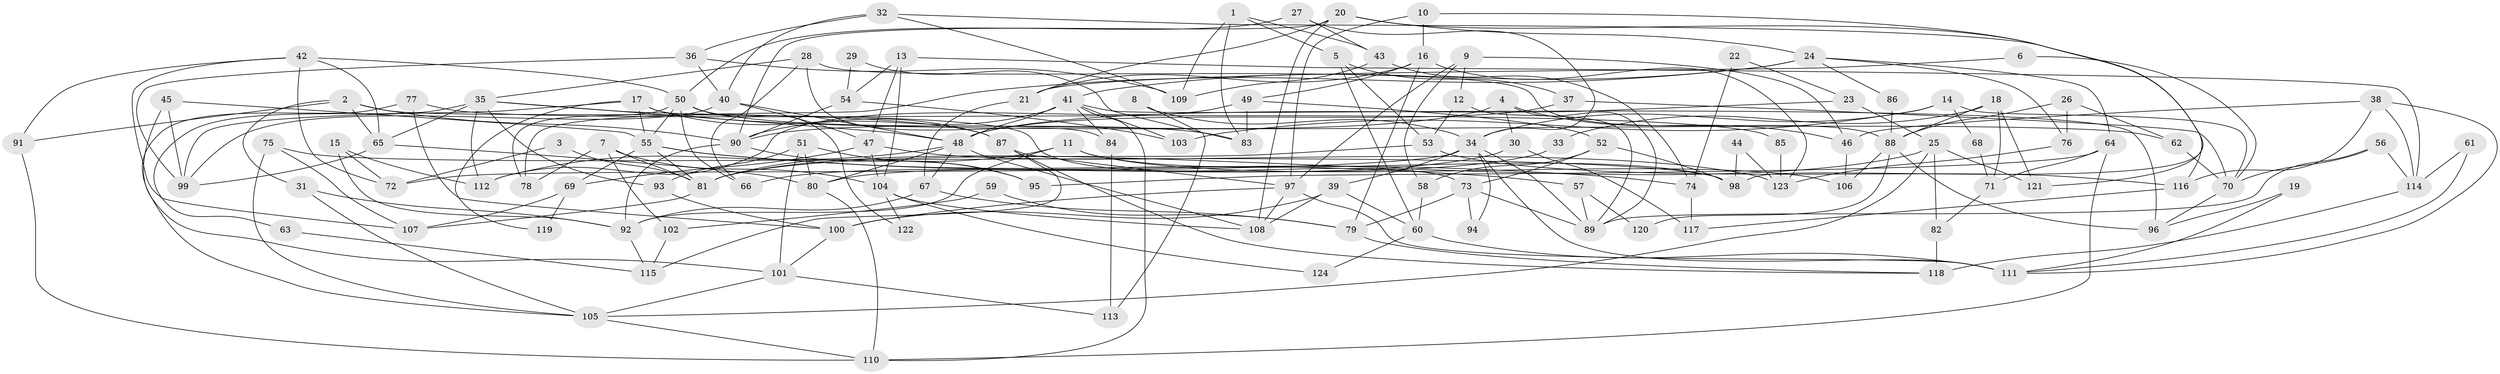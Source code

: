 // Generated by graph-tools (version 1.1) at 2025/02/03/09/25 03:02:09]
// undirected, 124 vertices, 248 edges
graph export_dot {
graph [start="1"]
  node [color=gray90,style=filled];
  1;
  2;
  3;
  4;
  5;
  6;
  7;
  8;
  9;
  10;
  11;
  12;
  13;
  14;
  15;
  16;
  17;
  18;
  19;
  20;
  21;
  22;
  23;
  24;
  25;
  26;
  27;
  28;
  29;
  30;
  31;
  32;
  33;
  34;
  35;
  36;
  37;
  38;
  39;
  40;
  41;
  42;
  43;
  44;
  45;
  46;
  47;
  48;
  49;
  50;
  51;
  52;
  53;
  54;
  55;
  56;
  57;
  58;
  59;
  60;
  61;
  62;
  63;
  64;
  65;
  66;
  67;
  68;
  69;
  70;
  71;
  72;
  73;
  74;
  75;
  76;
  77;
  78;
  79;
  80;
  81;
  82;
  83;
  84;
  85;
  86;
  87;
  88;
  89;
  90;
  91;
  92;
  93;
  94;
  95;
  96;
  97;
  98;
  99;
  100;
  101;
  102;
  103;
  104;
  105;
  106;
  107;
  108;
  109;
  110;
  111;
  112;
  113;
  114;
  115;
  116;
  117;
  118;
  119;
  120;
  121;
  122;
  123;
  124;
  1 -- 43;
  1 -- 83;
  1 -- 5;
  1 -- 109;
  2 -- 65;
  2 -- 90;
  2 -- 31;
  2 -- 73;
  2 -- 91;
  3 -- 81;
  3 -- 72;
  4 -- 90;
  4 -- 89;
  4 -- 30;
  4 -- 46;
  5 -- 53;
  5 -- 37;
  5 -- 60;
  6 -- 70;
  6 -- 21;
  7 -- 78;
  7 -- 81;
  7 -- 102;
  7 -- 104;
  8 -- 113;
  8 -- 34;
  9 -- 58;
  9 -- 46;
  9 -- 12;
  9 -- 97;
  10 -- 97;
  10 -- 16;
  10 -- 98;
  11 -- 81;
  11 -- 98;
  11 -- 92;
  11 -- 106;
  12 -- 53;
  12 -- 89;
  13 -- 47;
  13 -- 104;
  13 -- 54;
  13 -- 114;
  14 -- 34;
  14 -- 103;
  14 -- 68;
  14 -- 70;
  15 -- 92;
  15 -- 112;
  15 -- 72;
  16 -- 79;
  16 -- 21;
  16 -- 49;
  16 -- 123;
  17 -- 99;
  17 -- 55;
  17 -- 62;
  17 -- 87;
  17 -- 119;
  18 -- 88;
  18 -- 121;
  18 -- 33;
  18 -- 71;
  19 -- 111;
  19 -- 96;
  20 -- 108;
  20 -- 24;
  20 -- 21;
  20 -- 90;
  20 -- 121;
  21 -- 67;
  22 -- 74;
  22 -- 23;
  23 -- 25;
  23 -- 48;
  24 -- 76;
  24 -- 64;
  24 -- 41;
  24 -- 78;
  24 -- 86;
  25 -- 105;
  25 -- 82;
  25 -- 81;
  25 -- 121;
  26 -- 62;
  26 -- 88;
  26 -- 76;
  27 -- 50;
  27 -- 34;
  27 -- 43;
  28 -- 88;
  28 -- 35;
  28 -- 66;
  28 -- 84;
  29 -- 83;
  29 -- 54;
  30 -- 117;
  30 -- 66;
  31 -- 105;
  31 -- 92;
  32 -- 109;
  32 -- 36;
  32 -- 40;
  32 -- 116;
  33 -- 80;
  34 -- 39;
  34 -- 89;
  34 -- 72;
  34 -- 94;
  34 -- 111;
  35 -- 65;
  35 -- 87;
  35 -- 48;
  35 -- 63;
  35 -- 93;
  35 -- 112;
  36 -- 40;
  36 -- 99;
  36 -- 109;
  37 -- 48;
  37 -- 70;
  38 -- 111;
  38 -- 114;
  38 -- 46;
  38 -- 116;
  39 -- 60;
  39 -- 108;
  39 -- 100;
  40 -- 48;
  40 -- 47;
  40 -- 99;
  41 -- 90;
  41 -- 48;
  41 -- 84;
  41 -- 96;
  41 -- 103;
  41 -- 110;
  42 -- 65;
  42 -- 72;
  42 -- 50;
  42 -- 91;
  42 -- 107;
  43 -- 109;
  43 -- 74;
  44 -- 98;
  44 -- 123;
  45 -- 101;
  45 -- 55;
  45 -- 99;
  46 -- 106;
  47 -- 104;
  47 -- 69;
  47 -- 123;
  48 -- 67;
  48 -- 80;
  48 -- 108;
  48 -- 112;
  49 -- 112;
  49 -- 52;
  49 -- 83;
  50 -- 66;
  50 -- 55;
  50 -- 78;
  50 -- 83;
  50 -- 122;
  51 -- 80;
  51 -- 93;
  51 -- 95;
  51 -- 101;
  52 -- 98;
  52 -- 58;
  52 -- 73;
  53 -- 116;
  53 -- 81;
  54 -- 90;
  54 -- 103;
  55 -- 81;
  55 -- 57;
  55 -- 69;
  55 -- 74;
  56 -- 70;
  56 -- 89;
  56 -- 114;
  57 -- 89;
  57 -- 120;
  58 -- 60;
  59 -- 102;
  59 -- 79;
  60 -- 111;
  60 -- 124;
  61 -- 114;
  61 -- 111;
  62 -- 70;
  63 -- 115;
  64 -- 110;
  64 -- 95;
  64 -- 71;
  65 -- 99;
  65 -- 80;
  67 -- 92;
  67 -- 79;
  68 -- 71;
  69 -- 107;
  69 -- 119;
  70 -- 96;
  71 -- 82;
  73 -- 79;
  73 -- 89;
  73 -- 94;
  74 -- 117;
  75 -- 105;
  75 -- 107;
  75 -- 98;
  76 -- 123;
  77 -- 100;
  77 -- 105;
  77 -- 85;
  79 -- 118;
  80 -- 110;
  81 -- 107;
  82 -- 118;
  84 -- 113;
  85 -- 123;
  86 -- 88;
  87 -- 118;
  87 -- 97;
  87 -- 115;
  88 -- 96;
  88 -- 106;
  88 -- 120;
  90 -- 92;
  90 -- 95;
  91 -- 110;
  92 -- 115;
  93 -- 100;
  97 -- 100;
  97 -- 108;
  97 -- 111;
  100 -- 101;
  101 -- 105;
  101 -- 113;
  102 -- 115;
  104 -- 108;
  104 -- 122;
  104 -- 124;
  105 -- 110;
  114 -- 118;
  116 -- 117;
}
